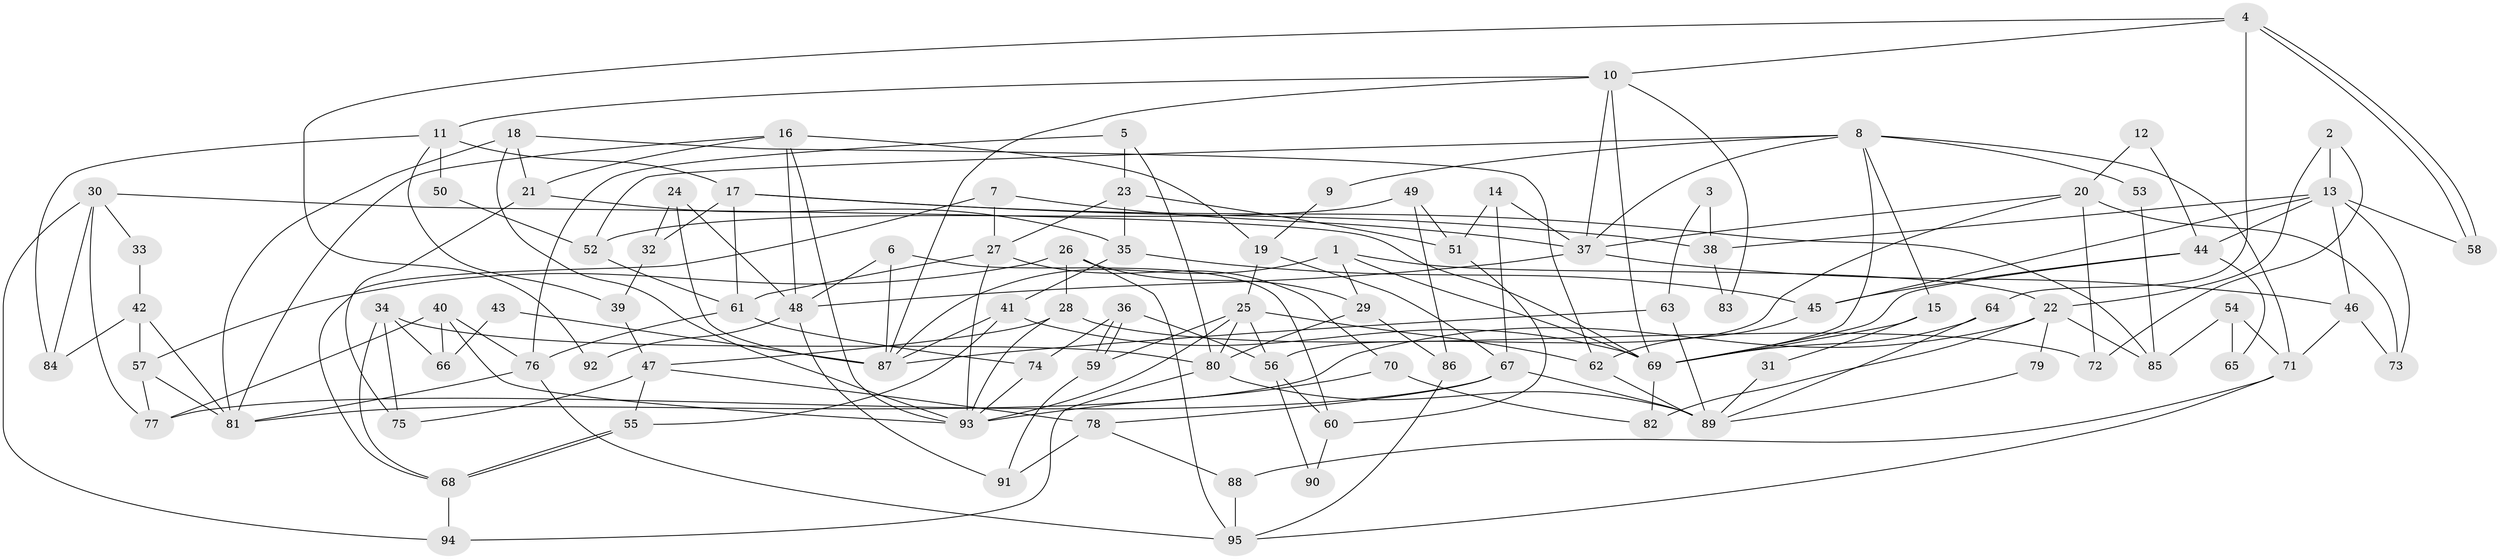 // Generated by graph-tools (version 1.1) at 2025/01/03/09/25 03:01:57]
// undirected, 95 vertices, 190 edges
graph export_dot {
graph [start="1"]
  node [color=gray90,style=filled];
  1;
  2;
  3;
  4;
  5;
  6;
  7;
  8;
  9;
  10;
  11;
  12;
  13;
  14;
  15;
  16;
  17;
  18;
  19;
  20;
  21;
  22;
  23;
  24;
  25;
  26;
  27;
  28;
  29;
  30;
  31;
  32;
  33;
  34;
  35;
  36;
  37;
  38;
  39;
  40;
  41;
  42;
  43;
  44;
  45;
  46;
  47;
  48;
  49;
  50;
  51;
  52;
  53;
  54;
  55;
  56;
  57;
  58;
  59;
  60;
  61;
  62;
  63;
  64;
  65;
  66;
  67;
  68;
  69;
  70;
  71;
  72;
  73;
  74;
  75;
  76;
  77;
  78;
  79;
  80;
  81;
  82;
  83;
  84;
  85;
  86;
  87;
  88;
  89;
  90;
  91;
  92;
  93;
  94;
  95;
  1 -- 69;
  1 -- 22;
  1 -- 29;
  1 -- 87;
  2 -- 72;
  2 -- 13;
  2 -- 22;
  3 -- 63;
  3 -- 38;
  4 -- 58;
  4 -- 58;
  4 -- 64;
  4 -- 10;
  4 -- 92;
  5 -- 76;
  5 -- 80;
  5 -- 23;
  6 -- 87;
  6 -- 48;
  6 -- 60;
  7 -- 37;
  7 -- 68;
  7 -- 27;
  8 -- 37;
  8 -- 69;
  8 -- 9;
  8 -- 15;
  8 -- 52;
  8 -- 53;
  8 -- 71;
  9 -- 19;
  10 -- 69;
  10 -- 11;
  10 -- 37;
  10 -- 83;
  10 -- 87;
  11 -- 17;
  11 -- 39;
  11 -- 50;
  11 -- 84;
  12 -- 44;
  12 -- 20;
  13 -- 46;
  13 -- 45;
  13 -- 38;
  13 -- 44;
  13 -- 58;
  13 -- 73;
  14 -- 67;
  14 -- 37;
  14 -- 51;
  15 -- 69;
  15 -- 31;
  16 -- 93;
  16 -- 81;
  16 -- 19;
  16 -- 21;
  16 -- 48;
  17 -- 32;
  17 -- 61;
  17 -- 38;
  17 -- 85;
  18 -- 93;
  18 -- 21;
  18 -- 62;
  18 -- 81;
  19 -- 67;
  19 -- 25;
  20 -- 56;
  20 -- 37;
  20 -- 72;
  20 -- 73;
  21 -- 35;
  21 -- 75;
  22 -- 82;
  22 -- 79;
  22 -- 81;
  22 -- 85;
  23 -- 35;
  23 -- 27;
  23 -- 51;
  24 -- 48;
  24 -- 87;
  24 -- 32;
  25 -- 80;
  25 -- 56;
  25 -- 59;
  25 -- 62;
  25 -- 93;
  26 -- 29;
  26 -- 95;
  26 -- 28;
  26 -- 57;
  27 -- 61;
  27 -- 70;
  27 -- 93;
  28 -- 93;
  28 -- 47;
  28 -- 72;
  29 -- 80;
  29 -- 86;
  30 -- 77;
  30 -- 84;
  30 -- 33;
  30 -- 69;
  30 -- 94;
  31 -- 89;
  32 -- 39;
  33 -- 42;
  34 -- 75;
  34 -- 68;
  34 -- 66;
  34 -- 80;
  35 -- 45;
  35 -- 41;
  36 -- 59;
  36 -- 59;
  36 -- 56;
  36 -- 74;
  37 -- 46;
  37 -- 48;
  38 -- 83;
  39 -- 47;
  40 -- 76;
  40 -- 93;
  40 -- 66;
  40 -- 77;
  41 -- 55;
  41 -- 87;
  41 -- 69;
  42 -- 81;
  42 -- 57;
  42 -- 84;
  43 -- 66;
  43 -- 87;
  44 -- 69;
  44 -- 45;
  44 -- 65;
  45 -- 62;
  46 -- 71;
  46 -- 73;
  47 -- 78;
  47 -- 55;
  47 -- 75;
  48 -- 91;
  48 -- 92;
  49 -- 51;
  49 -- 52;
  49 -- 86;
  50 -- 52;
  51 -- 60;
  52 -- 61;
  53 -- 85;
  54 -- 71;
  54 -- 85;
  54 -- 65;
  55 -- 68;
  55 -- 68;
  56 -- 60;
  56 -- 90;
  57 -- 81;
  57 -- 77;
  59 -- 91;
  60 -- 90;
  61 -- 74;
  61 -- 76;
  62 -- 89;
  63 -- 89;
  63 -- 87;
  64 -- 89;
  64 -- 69;
  67 -- 78;
  67 -- 77;
  67 -- 89;
  68 -- 94;
  69 -- 82;
  70 -- 93;
  70 -- 82;
  71 -- 95;
  71 -- 88;
  74 -- 93;
  76 -- 81;
  76 -- 95;
  78 -- 88;
  78 -- 91;
  79 -- 89;
  80 -- 89;
  80 -- 94;
  86 -- 95;
  88 -- 95;
}
